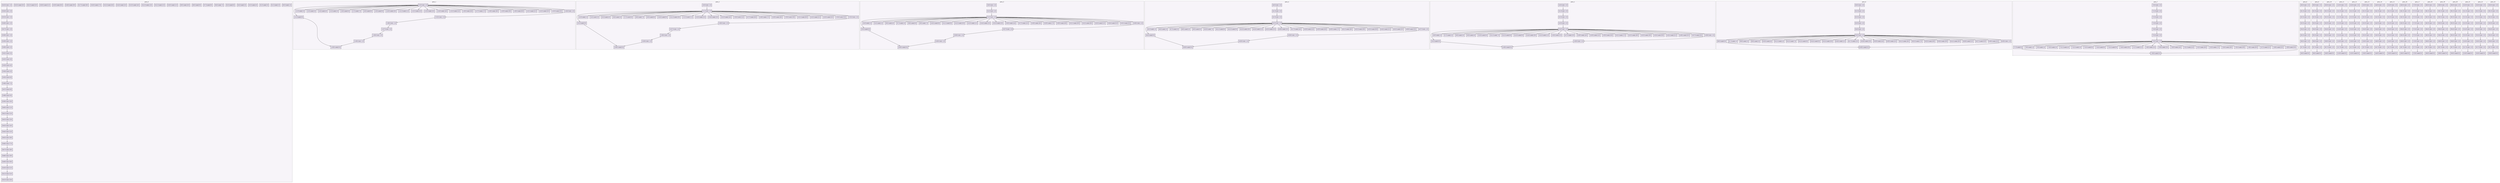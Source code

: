 digraph{node[shape=record style=filled colorscheme=purd9 fillcolor=2];subgraph cluster0{style=dashed;colorscheme=purd9;bgcolor=1;edge[arrowhead=empty];label=proc_0;0[label="0:0 0 send 1 0"];1[label="0:1 0 send 2 0"];2[label="0:2 0 send 3 0"];3[label="0:3 0 send 4 0"];4[label="0:4 0 send 5 0"];5[label="0:5 0 send 6 0"];6[label="0:6 0 send 7 0"];7[label="0:7 0 send 8 0"];8[label="0:8 0 send 9 0"];9[label="0:9 0 send 10 0"];10[label="0:10 0 send 11 0"];11[label="0:11 0 send 12 0"];12[label="0:12 0 send 13 0"];13[label="0:13 0 send 14 0"];14[label="0:14 0 send 15 0"];15[label="0:15 0 send 16 0"];16[label="0:16 0 send 17 0"];17[label="0:17 0 send 18 0"];18[label="0:18 0 send 19 0"];19[label="0:19 0 send 20 0"];20[label="0:20 0 send 21 0"];21[label="0:21 0 send 22 0"];22[label="0:22 0 send 23 0"];23[label="0:23 0 recv -1 0"];24[label="0:24 0 recv -1 0"];25[label="0:25 0 recv -1 0"];26[label="0:26 0 recv -1 0"];27[label="0:27 0 recv -1 0"];28[label="0:28 0 recv -1 0"];29[label="0:29 0 recv -1 0"];30[label="0:30 0 recv 1 0"];31[label="0:31 0 recv 2 0"];32[label="0:32 0 recv 3 0"];33[label="0:33 0 recv 4 0"];34[label="0:34 0 recv 5 0"];35[label="0:35 0 recv 6 0"];36[label="0:36 0 recv 7 0"];37[label="0:37 0 recv 8 0"];38[label="0:38 0 recv 9 0"];39[label="0:39 0 recv 10 0"];40[label="0:40 0 recv 11 0"];41[label="0:41 0 recv 12 0"];42[label="0:42 0 recv 13 0"];43[label="0:43 0 recv 14 0"];44[label="0:44 0 recv 15 0"];45[label="0:45 0 recv 16 0"];46[label="0:46 0 recv 17 0"];47[label="0:47 0 recv 18 0"];48[label="0:48 0 recv 19 0"];49[label="0:49 0 recv 20 0"];50[label="0:50 0 recv 21 0"];51[label="0:51 0 recv 22 0"];52[label="0:52 0 recv 23 0"];23->24;24->25;25->26;26->27;27->28;28->29;29->30;30->31;31->32;32->33;33->34;34->35;35->36;36->37;37->38;38->39;39->40;40->41;41->42;42->43;43->44;44->45;45->46;46->47;47->48;48->49;49->50;50->51;51->52;}subgraph cluster1{style=dashed;colorscheme=purd9;bgcolor=1;edge[arrowhead=empty];label=proc_1;53[label="1:0 0 recv -1 0"];54[label="1:1 0 send 0 0"];55[label="1:2 0 send 2 0"];56[label="1:3 0 send 3 0"];57[label="1:4 0 send 4 0"];58[label="1:5 0 send 5 0"];59[label="1:6 0 send 6 0"];60[label="1:7 0 send 7 0"];61[label="1:8 0 send 8 0"];62[label="1:9 0 send 9 0"];63[label="1:10 0 send 10 0"];64[label="1:11 0 send 11 0"];65[label="1:12 0 send 12 0"];66[label="1:13 0 send 13 0"];67[label="1:14 0 send 14 0"];68[label="1:15 0 send 15 0"];69[label="1:16 0 send 16 0"];70[label="1:17 0 send 17 0"];71[label="1:18 0 send 18 0"];72[label="1:19 0 send 19 0"];73[label="1:20 0 send 20 0"];74[label="1:21 0 send 21 0"];75[label="1:22 0 send 22 0"];76[label="1:23 0 send 23 0"];77[label="1:24 0 recv -1 0"];78[label="1:25 0 recv -1 0"];79[label="1:26 0 recv -1 0"];80[label="1:27 0 recv -1 0"];81[label="1:28 0 recv -1 0"];82[label="1:29 0 recv -1 0"];83[label="1:30 0 send 0 0"];53->54;53->55;53->56;53->57;53->58;53->59;53->60;53->61;53->62;53->63;53->64;53->65;53->66;53->67;53->68;53->69;53->70;53->71;53->72;53->73;53->74;53->75;53->76;53->77;77->78;78->79;79->80;80->81;81->82;82->83;54->83;}subgraph cluster2{style=dashed;colorscheme=purd9;bgcolor=1;edge[arrowhead=empty];label=proc_2;84[label="2:0 0 recv -1 0"];85[label="2:1 0 recv -1 0"];86[label="2:2 0 send 0 0"];87[label="2:3 0 send 1 0"];88[label="2:4 0 send 3 0"];89[label="2:5 0 send 4 0"];90[label="2:6 0 send 5 0"];91[label="2:7 0 send 6 0"];92[label="2:8 0 send 7 0"];93[label="2:9 0 send 8 0"];94[label="2:10 0 send 9 0"];95[label="2:11 0 send 10 0"];96[label="2:12 0 send 11 0"];97[label="2:13 0 send 12 0"];98[label="2:14 0 send 13 0"];99[label="2:15 0 send 14 0"];100[label="2:16 0 send 15 0"];101[label="2:17 0 send 16 0"];102[label="2:18 0 send 17 0"];103[label="2:19 0 send 18 0"];104[label="2:20 0 send 19 0"];105[label="2:21 0 send 20 0"];106[label="2:22 0 send 21 0"];107[label="2:23 0 send 22 0"];108[label="2:24 0 send 23 0"];109[label="2:25 0 recv -1 0"];110[label="2:26 0 recv -1 0"];111[label="2:27 0 recv -1 0"];112[label="2:28 0 recv -1 0"];113[label="2:29 0 recv -1 0"];114[label="2:30 0 send 0 0"];84->85;85->86;85->87;85->88;85->89;85->90;85->91;85->92;85->93;85->94;85->95;85->96;85->97;85->98;85->99;85->100;85->101;85->102;85->103;85->104;85->105;85->106;85->107;85->108;85->109;109->110;110->111;111->112;112->113;113->114;86->114;}subgraph cluster3{style=dashed;colorscheme=purd9;bgcolor=1;edge[arrowhead=empty];label=proc_3;115[label="3:0 0 recv -1 0"];116[label="3:1 0 recv -1 0"];117[label="3:2 0 recv -1 0"];118[label="3:3 0 send 0 0"];119[label="3:4 0 send 1 0"];120[label="3:5 0 send 2 0"];121[label="3:6 0 send 4 0"];122[label="3:7 0 send 5 0"];123[label="3:8 0 send 6 0"];124[label="3:9 0 send 7 0"];125[label="3:10 0 send 8 0"];126[label="3:11 0 send 9 0"];127[label="3:12 0 send 10 0"];128[label="3:13 0 send 11 0"];129[label="3:14 0 send 12 0"];130[label="3:15 0 send 13 0"];131[label="3:16 0 send 14 0"];132[label="3:17 0 send 15 0"];133[label="3:18 0 send 16 0"];134[label="3:19 0 send 17 0"];135[label="3:20 0 send 18 0"];136[label="3:21 0 send 19 0"];137[label="3:22 0 send 20 0"];138[label="3:23 0 send 21 0"];139[label="3:24 0 send 22 0"];140[label="3:25 0 send 23 0"];141[label="3:26 0 recv -1 0"];142[label="3:27 0 recv -1 0"];143[label="3:28 0 recv -1 0"];144[label="3:29 0 recv -1 0"];145[label="3:30 0 send 0 0"];115->116;116->117;117->118;117->119;117->120;117->121;117->122;117->123;117->124;117->125;117->126;117->127;117->128;117->129;117->130;117->131;117->132;117->133;117->134;117->135;117->136;117->137;117->138;117->139;117->140;117->141;141->142;142->143;143->144;144->145;118->145;}subgraph cluster4{style=dashed;colorscheme=purd9;bgcolor=1;edge[arrowhead=empty];label=proc_4;146[label="4:0 0 recv -1 0"];147[label="4:1 0 recv -1 0"];148[label="4:2 0 recv -1 0"];149[label="4:3 0 recv -1 0"];150[label="4:4 0 send 0 0"];151[label="4:5 0 send 1 0"];152[label="4:6 0 send 2 0"];153[label="4:7 0 send 3 0"];154[label="4:8 0 send 5 0"];155[label="4:9 0 send 6 0"];156[label="4:10 0 send 7 0"];157[label="4:11 0 send 8 0"];158[label="4:12 0 send 9 0"];159[label="4:13 0 send 10 0"];160[label="4:14 0 send 11 0"];161[label="4:15 0 send 12 0"];162[label="4:16 0 send 13 0"];163[label="4:17 0 send 14 0"];164[label="4:18 0 send 15 0"];165[label="4:19 0 send 16 0"];166[label="4:20 0 send 17 0"];167[label="4:21 0 send 18 0"];168[label="4:22 0 send 19 0"];169[label="4:23 0 send 20 0"];170[label="4:24 0 send 21 0"];171[label="4:25 0 send 22 0"];172[label="4:26 0 send 23 0"];173[label="4:27 0 recv -1 0"];174[label="4:28 0 recv -1 0"];175[label="4:29 0 recv -1 0"];176[label="4:30 0 send 0 0"];146->147;147->148;148->149;149->150;149->151;149->152;149->153;149->154;149->155;149->156;149->157;149->158;149->159;149->160;149->161;149->162;149->163;149->164;149->165;149->166;149->167;149->168;149->169;149->170;149->171;149->172;149->173;173->174;174->175;175->176;150->176;}subgraph cluster5{style=dashed;colorscheme=purd9;bgcolor=1;edge[arrowhead=empty];label=proc_5;177[label="5:0 0 recv -1 0"];178[label="5:1 0 recv -1 0"];179[label="5:2 0 recv -1 0"];180[label="5:3 0 recv -1 0"];181[label="5:4 0 recv -1 0"];182[label="5:5 0 send 0 0"];183[label="5:6 0 send 1 0"];184[label="5:7 0 send 2 0"];185[label="5:8 0 send 3 0"];186[label="5:9 0 send 4 0"];187[label="5:10 0 send 6 0"];188[label="5:11 0 send 7 0"];189[label="5:12 0 send 8 0"];190[label="5:13 0 send 9 0"];191[label="5:14 0 send 10 0"];192[label="5:15 0 send 11 0"];193[label="5:16 0 send 12 0"];194[label="5:17 0 send 13 0"];195[label="5:18 0 send 14 0"];196[label="5:19 0 send 15 0"];197[label="5:20 0 send 16 0"];198[label="5:21 0 send 17 0"];199[label="5:22 0 send 18 0"];200[label="5:23 0 send 19 0"];201[label="5:24 0 send 20 0"];202[label="5:25 0 send 21 0"];203[label="5:26 0 send 22 0"];204[label="5:27 0 send 23 0"];205[label="5:28 0 recv -1 0"];206[label="5:29 0 recv -1 0"];207[label="5:30 0 send 0 0"];177->178;178->179;179->180;180->181;181->182;181->183;181->184;181->185;181->186;181->187;181->188;181->189;181->190;181->191;181->192;181->193;181->194;181->195;181->196;181->197;181->198;181->199;181->200;181->201;181->202;181->203;181->204;181->205;205->206;206->207;182->207;}subgraph cluster6{style=dashed;colorscheme=purd9;bgcolor=1;edge[arrowhead=empty];label=proc_6;208[label="6:0 0 recv -1 0"];209[label="6:1 0 recv -1 0"];210[label="6:2 0 recv -1 0"];211[label="6:3 0 recv -1 0"];212[label="6:4 0 recv -1 0"];213[label="6:5 0 recv -1 0"];214[label="6:6 0 send 0 0"];215[label="6:7 0 send 1 0"];216[label="6:8 0 send 2 0"];217[label="6:9 0 send 3 0"];218[label="6:10 0 send 4 0"];219[label="6:11 0 send 5 0"];220[label="6:12 0 send 7 0"];221[label="6:13 0 send 8 0"];222[label="6:14 0 send 9 0"];223[label="6:15 0 send 10 0"];224[label="6:16 0 send 11 0"];225[label="6:17 0 send 12 0"];226[label="6:18 0 send 13 0"];227[label="6:19 0 send 14 0"];228[label="6:20 0 send 15 0"];229[label="6:21 0 send 16 0"];230[label="6:22 0 send 17 0"];231[label="6:23 0 send 18 0"];232[label="6:24 0 send 19 0"];233[label="6:25 0 send 20 0"];234[label="6:26 0 send 21 0"];235[label="6:27 0 send 22 0"];236[label="6:28 0 send 23 0"];237[label="6:29 0 recv -1 0"];238[label="6:30 0 send 0 0"];208->209;209->210;210->211;211->212;212->213;213->214;213->215;213->216;213->217;213->218;213->219;213->220;213->221;213->222;213->223;213->224;213->225;213->226;213->227;213->228;213->229;213->230;213->231;213->232;213->233;213->234;213->235;213->236;213->237;237->238;214->238;}subgraph cluster7{style=dashed;colorscheme=purd9;bgcolor=1;edge[arrowhead=empty];label=proc_7;239[label="7:0 0 recv -1 0"];240[label="7:1 0 recv -1 0"];241[label="7:2 0 recv -1 0"];242[label="7:3 0 recv -1 0"];243[label="7:4 0 recv -1 0"];244[label="7:5 0 recv -1 0"];245[label="7:6 0 recv -1 0"];246[label="7:7 0 send 0 0"];247[label="7:8 0 send 1 0"];248[label="7:9 0 send 2 0"];249[label="7:10 0 send 3 0"];250[label="7:11 0 send 4 0"];251[label="7:12 0 send 5 0"];252[label="7:13 0 send 6 0"];253[label="7:14 0 send 8 0"];254[label="7:15 0 send 9 0"];255[label="7:16 0 send 10 0"];256[label="7:17 0 send 11 0"];257[label="7:18 0 send 12 0"];258[label="7:19 0 send 13 0"];259[label="7:20 0 send 14 0"];260[label="7:21 0 send 15 0"];261[label="7:22 0 send 16 0"];262[label="7:23 0 send 17 0"];263[label="7:24 0 send 18 0"];264[label="7:25 0 send 19 0"];265[label="7:26 0 send 20 0"];266[label="7:27 0 send 21 0"];267[label="7:28 0 send 22 0"];268[label="7:29 0 send 23 0"];269[label="7:30 0 send 0 0"];239->240;240->241;241->242;242->243;243->244;244->245;245->246;245->247;245->248;245->249;245->250;245->251;245->252;245->253;245->254;245->255;245->256;245->257;245->258;245->259;245->260;245->261;245->262;245->263;245->264;245->265;245->266;245->267;245->268;246->269;245->269;}subgraph cluster8{style=dashed;colorscheme=purd9;bgcolor=1;edge[arrowhead=empty];label=proc_8;270[label="8:0 0 recv -1 0"];271[label="8:1 0 recv -1 0"];272[label="8:2 0 recv -1 0"];273[label="8:3 0 recv -1 0"];274[label="8:4 0 recv -1 0"];275[label="8:5 0 recv -1 0"];276[label="8:6 0 recv -1 0"];277[label="8:7 0 recv -1 0"];278[label="8:8 0 send 0 0"];270->271;271->272;272->273;273->274;274->275;275->276;276->277;277->278;}subgraph cluster9{style=dashed;colorscheme=purd9;bgcolor=1;edge[arrowhead=empty];label=proc_9;279[label="9:0 0 recv -1 0"];280[label="9:1 0 recv -1 0"];281[label="9:2 0 recv -1 0"];282[label="9:3 0 recv -1 0"];283[label="9:4 0 recv -1 0"];284[label="9:5 0 recv -1 0"];285[label="9:6 0 recv -1 0"];286[label="9:7 0 recv -1 0"];287[label="9:8 0 send 0 0"];279->280;280->281;281->282;282->283;283->284;284->285;285->286;286->287;}subgraph cluster10{style=dashed;colorscheme=purd9;bgcolor=1;edge[arrowhead=empty];label=proc_10;288[label="10:0 0 recv -1 0"];289[label="10:1 0 recv -1 0"];290[label="10:2 0 recv -1 0"];291[label="10:3 0 recv -1 0"];292[label="10:4 0 recv -1 0"];293[label="10:5 0 recv -1 0"];294[label="10:6 0 recv -1 0"];295[label="10:7 0 recv -1 0"];296[label="10:8 0 send 0 0"];288->289;289->290;290->291;291->292;292->293;293->294;294->295;295->296;}subgraph cluster11{style=dashed;colorscheme=purd9;bgcolor=1;edge[arrowhead=empty];label=proc_11;297[label="11:0 0 recv -1 0"];298[label="11:1 0 recv -1 0"];299[label="11:2 0 recv -1 0"];300[label="11:3 0 recv -1 0"];301[label="11:4 0 recv -1 0"];302[label="11:5 0 recv -1 0"];303[label="11:6 0 recv -1 0"];304[label="11:7 0 recv -1 0"];305[label="11:8 0 send 0 0"];297->298;298->299;299->300;300->301;301->302;302->303;303->304;304->305;}subgraph cluster12{style=dashed;colorscheme=purd9;bgcolor=1;edge[arrowhead=empty];label=proc_12;306[label="12:0 0 recv -1 0"];307[label="12:1 0 recv -1 0"];308[label="12:2 0 recv -1 0"];309[label="12:3 0 recv -1 0"];310[label="12:4 0 recv -1 0"];311[label="12:5 0 recv -1 0"];312[label="12:6 0 recv -1 0"];313[label="12:7 0 recv -1 0"];314[label="12:8 0 send 0 0"];306->307;307->308;308->309;309->310;310->311;311->312;312->313;313->314;}subgraph cluster13{style=dashed;colorscheme=purd9;bgcolor=1;edge[arrowhead=empty];label=proc_13;315[label="13:0 0 recv -1 0"];316[label="13:1 0 recv -1 0"];317[label="13:2 0 recv -1 0"];318[label="13:3 0 recv -1 0"];319[label="13:4 0 recv -1 0"];320[label="13:5 0 recv -1 0"];321[label="13:6 0 recv -1 0"];322[label="13:7 0 recv -1 0"];323[label="13:8 0 send 0 0"];315->316;316->317;317->318;318->319;319->320;320->321;321->322;322->323;}subgraph cluster14{style=dashed;colorscheme=purd9;bgcolor=1;edge[arrowhead=empty];label=proc_14;324[label="14:0 0 recv -1 0"];325[label="14:1 0 recv -1 0"];326[label="14:2 0 recv -1 0"];327[label="14:3 0 recv -1 0"];328[label="14:4 0 recv -1 0"];329[label="14:5 0 recv -1 0"];330[label="14:6 0 recv -1 0"];331[label="14:7 0 recv -1 0"];332[label="14:8 0 send 0 0"];324->325;325->326;326->327;327->328;328->329;329->330;330->331;331->332;}subgraph cluster15{style=dashed;colorscheme=purd9;bgcolor=1;edge[arrowhead=empty];label=proc_15;333[label="15:0 0 recv -1 0"];334[label="15:1 0 recv -1 0"];335[label="15:2 0 recv -1 0"];336[label="15:3 0 recv -1 0"];337[label="15:4 0 recv -1 0"];338[label="15:5 0 recv -1 0"];339[label="15:6 0 recv -1 0"];340[label="15:7 0 recv -1 0"];341[label="15:8 0 send 0 0"];333->334;334->335;335->336;336->337;337->338;338->339;339->340;340->341;}subgraph cluster16{style=dashed;colorscheme=purd9;bgcolor=1;edge[arrowhead=empty];label=proc_16;342[label="16:0 0 recv -1 0"];343[label="16:1 0 recv -1 0"];344[label="16:2 0 recv -1 0"];345[label="16:3 0 recv -1 0"];346[label="16:4 0 recv -1 0"];347[label="16:5 0 recv -1 0"];348[label="16:6 0 recv -1 0"];349[label="16:7 0 recv -1 0"];350[label="16:8 0 send 0 0"];342->343;343->344;344->345;345->346;346->347;347->348;348->349;349->350;}subgraph cluster17{style=dashed;colorscheme=purd9;bgcolor=1;edge[arrowhead=empty];label=proc_17;351[label="17:0 0 recv -1 0"];352[label="17:1 0 recv -1 0"];353[label="17:2 0 recv -1 0"];354[label="17:3 0 recv -1 0"];355[label="17:4 0 recv -1 0"];356[label="17:5 0 recv -1 0"];357[label="17:6 0 recv -1 0"];358[label="17:7 0 recv -1 0"];359[label="17:8 0 send 0 0"];351->352;352->353;353->354;354->355;355->356;356->357;357->358;358->359;}subgraph cluster18{style=dashed;colorscheme=purd9;bgcolor=1;edge[arrowhead=empty];label=proc_18;360[label="18:0 0 recv -1 0"];361[label="18:1 0 recv -1 0"];362[label="18:2 0 recv -1 0"];363[label="18:3 0 recv -1 0"];364[label="18:4 0 recv -1 0"];365[label="18:5 0 recv -1 0"];366[label="18:6 0 recv -1 0"];367[label="18:7 0 recv -1 0"];368[label="18:8 0 send 0 0"];360->361;361->362;362->363;363->364;364->365;365->366;366->367;367->368;}subgraph cluster19{style=dashed;colorscheme=purd9;bgcolor=1;edge[arrowhead=empty];label=proc_19;369[label="19:0 0 recv -1 0"];370[label="19:1 0 recv -1 0"];371[label="19:2 0 recv -1 0"];372[label="19:3 0 recv -1 0"];373[label="19:4 0 recv -1 0"];374[label="19:5 0 recv -1 0"];375[label="19:6 0 recv -1 0"];376[label="19:7 0 recv -1 0"];377[label="19:8 0 send 0 0"];369->370;370->371;371->372;372->373;373->374;374->375;375->376;376->377;}subgraph cluster20{style=dashed;colorscheme=purd9;bgcolor=1;edge[arrowhead=empty];label=proc_20;378[label="20:0 0 recv -1 0"];379[label="20:1 0 recv -1 0"];380[label="20:2 0 recv -1 0"];381[label="20:3 0 recv -1 0"];382[label="20:4 0 recv -1 0"];383[label="20:5 0 recv -1 0"];384[label="20:6 0 recv -1 0"];385[label="20:7 0 recv -1 0"];386[label="20:8 0 send 0 0"];378->379;379->380;380->381;381->382;382->383;383->384;384->385;385->386;}subgraph cluster21{style=dashed;colorscheme=purd9;bgcolor=1;edge[arrowhead=empty];label=proc_21;387[label="21:0 0 recv -1 0"];388[label="21:1 0 recv -1 0"];389[label="21:2 0 recv -1 0"];390[label="21:3 0 recv -1 0"];391[label="21:4 0 recv -1 0"];392[label="21:5 0 recv -1 0"];393[label="21:6 0 recv -1 0"];394[label="21:7 0 recv -1 0"];395[label="21:8 0 send 0 0"];387->388;388->389;389->390;390->391;391->392;392->393;393->394;394->395;}subgraph cluster22{style=dashed;colorscheme=purd9;bgcolor=1;edge[arrowhead=empty];label=proc_22;396[label="22:0 0 recv -1 0"];397[label="22:1 0 recv -1 0"];398[label="22:2 0 recv -1 0"];399[label="22:3 0 recv -1 0"];400[label="22:4 0 recv -1 0"];401[label="22:5 0 recv -1 0"];402[label="22:6 0 recv -1 0"];403[label="22:7 0 recv -1 0"];404[label="22:8 0 send 0 0"];396->397;397->398;398->399;399->400;400->401;401->402;402->403;403->404;}subgraph cluster23{style=dashed;colorscheme=purd9;bgcolor=1;edge[arrowhead=empty];label=proc_23;405[label="23:0 0 recv -1 0"];406[label="23:1 0 recv -1 0"];407[label="23:2 0 recv -1 0"];408[label="23:3 0 recv -1 0"];409[label="23:4 0 recv -1 0"];410[label="23:5 0 recv -1 0"];411[label="23:6 0 recv -1 0"];412[label="23:7 0 recv -1 0"];413[label="23:8 0 send 0 0"];405->406;406->407;407->408;408->409;409->410;410->411;411->412;412->413;}}